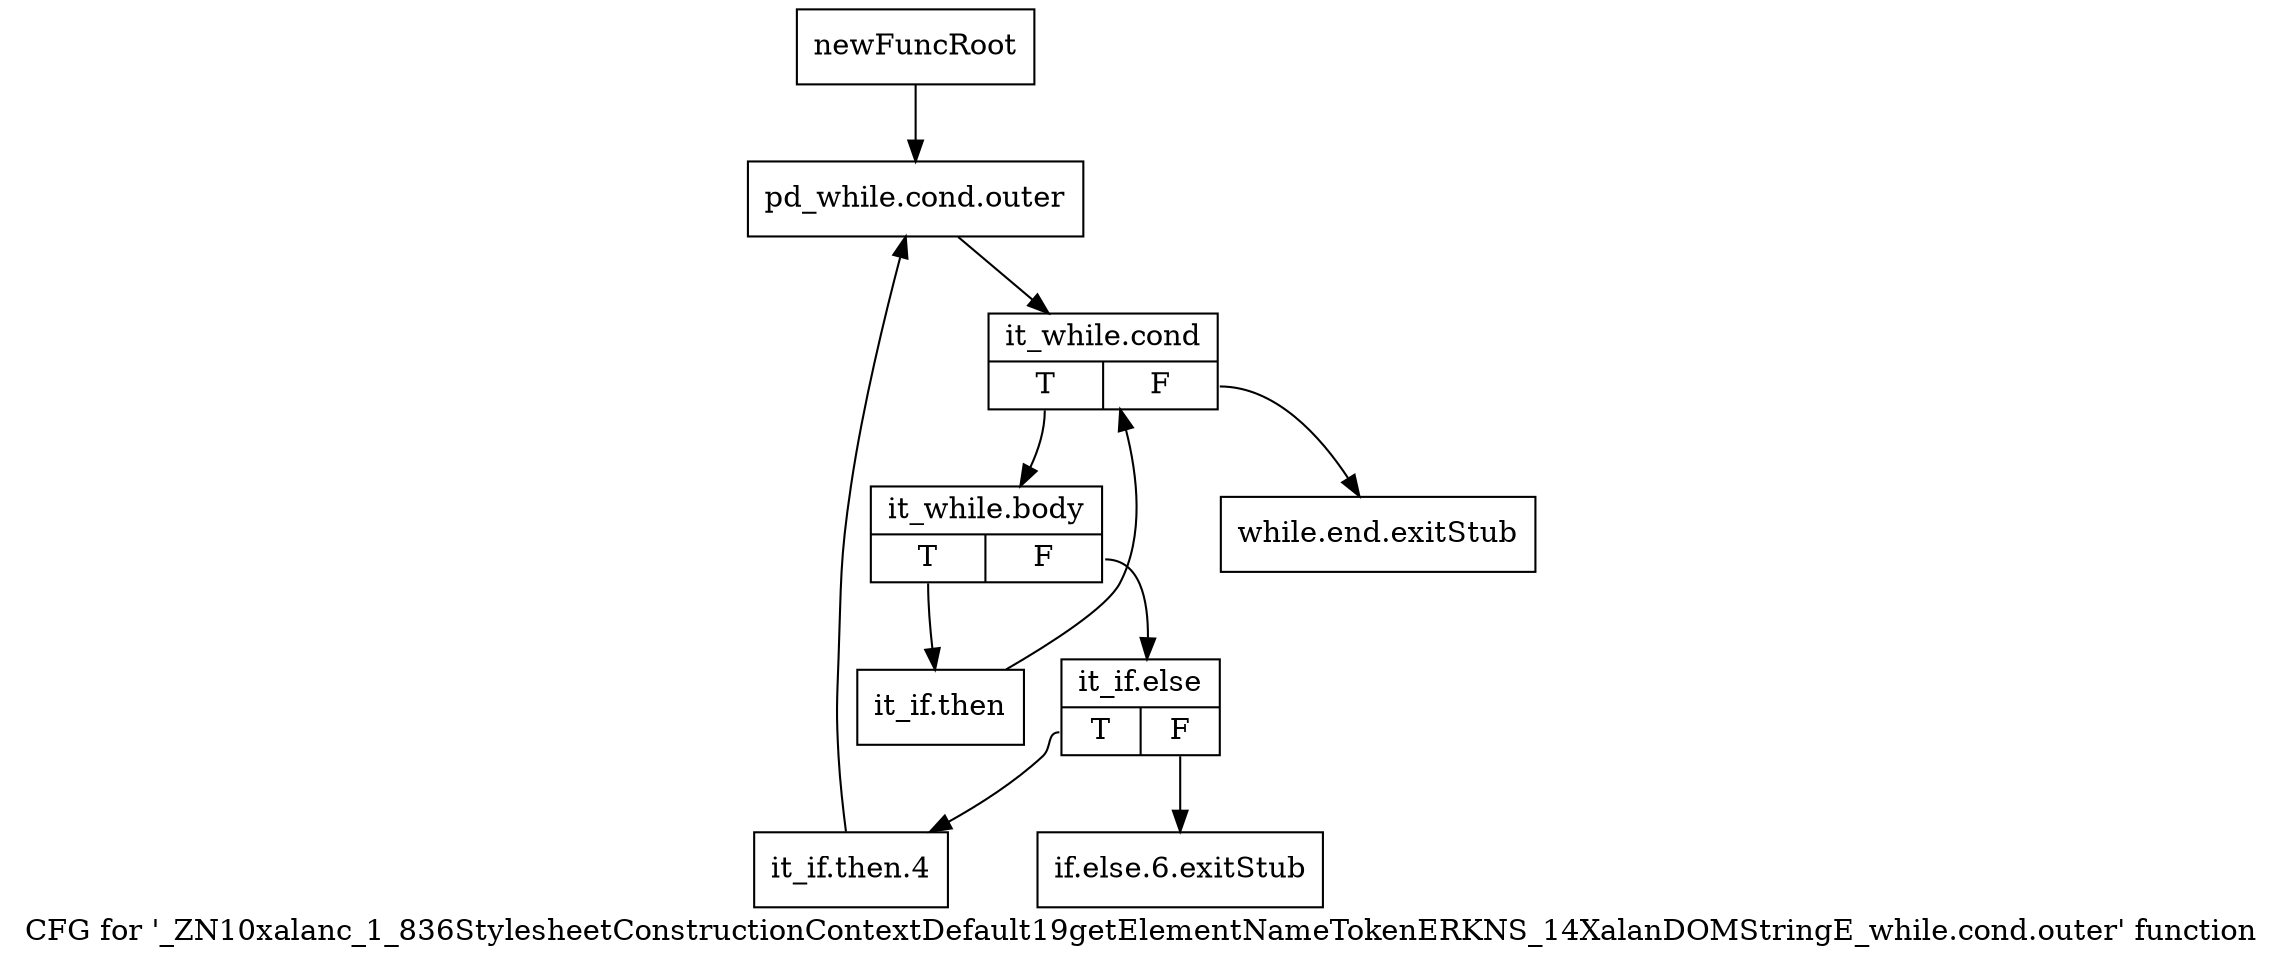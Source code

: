 digraph "CFG for '_ZN10xalanc_1_836StylesheetConstructionContextDefault19getElementNameTokenERKNS_14XalanDOMStringE_while.cond.outer' function" {
	label="CFG for '_ZN10xalanc_1_836StylesheetConstructionContextDefault19getElementNameTokenERKNS_14XalanDOMStringE_while.cond.outer' function";

	Node0xa020460 [shape=record,label="{newFuncRoot}"];
	Node0xa020460 -> Node0xa020550;
	Node0xa0204b0 [shape=record,label="{while.end.exitStub}"];
	Node0xa020500 [shape=record,label="{if.else.6.exitStub}"];
	Node0xa020550 [shape=record,label="{pd_while.cond.outer}"];
	Node0xa020550 -> Node0xa0205a0;
	Node0xa0205a0 [shape=record,label="{it_while.cond|{<s0>T|<s1>F}}"];
	Node0xa0205a0:s0 -> Node0xa0205f0;
	Node0xa0205a0:s1 -> Node0xa0204b0;
	Node0xa0205f0 [shape=record,label="{it_while.body|{<s0>T|<s1>F}}"];
	Node0xa0205f0:s0 -> Node0xa0206e0;
	Node0xa0205f0:s1 -> Node0xa020640;
	Node0xa020640 [shape=record,label="{it_if.else|{<s0>T|<s1>F}}"];
	Node0xa020640:s0 -> Node0xa020690;
	Node0xa020640:s1 -> Node0xa020500;
	Node0xa020690 [shape=record,label="{it_if.then.4}"];
	Node0xa020690 -> Node0xa020550;
	Node0xa0206e0 [shape=record,label="{it_if.then}"];
	Node0xa0206e0 -> Node0xa0205a0;
}
